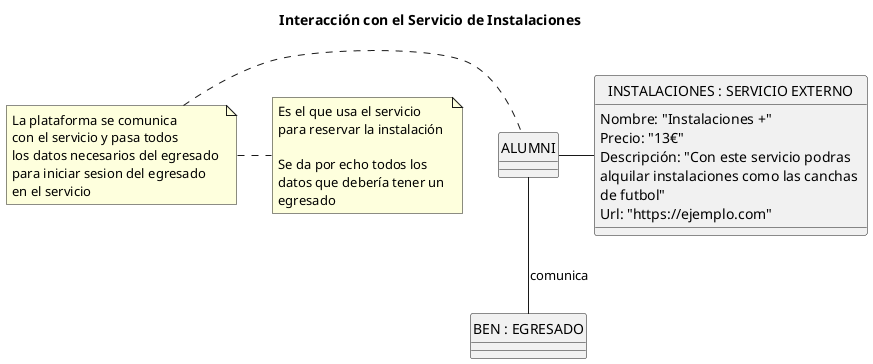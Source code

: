 @startuml Diagrama_de_Objetos-Servicio_Externo
title Interacción con el Servicio de Instalaciones

skinparam backgroundColor white
skinparam defaultFontName Arial
hide circle

class "INSTALACIONES : SERVICIO EXTERNO"  
{
    Nombre: "Instalaciones +"
    Precio: "13€"
    Descripción: "Con este servicio podras\nalquilar instalaciones como las canchas \nde futbol"
    Url: "https://ejemplo.com"
}


class "BEN : EGRESADO"
{
    
}

"INSTALACIONES : SERVICIO EXTERNO" -left- "ALUMNI"
note left: La plataforma se comunica \ncon el servicio y pasa todos \nlos datos necesarios del egresado \npara iniciar sesion del egresado \nen el servicio
"ALUMNI" -- "BEN : EGRESADO" : comunica
note right: Es el que usa el servicio\npara reservar la instalación \n\nSe da por echo todos los \ndatos que debería tener un \negresado  
@enduml

